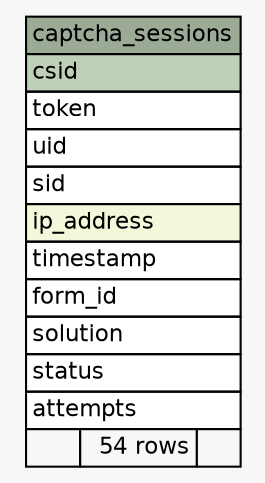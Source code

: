 // dot 2.30.1 on Mac OS X 10.8.3
// SchemaSpy rev 590
digraph "captcha_sessions" {
  graph [
    rankdir="RL"
    bgcolor="#f7f7f7"
    nodesep="0.18"
    ranksep="0.46"
    fontname="Helvetica"
    fontsize="11"
  ];
  node [
    fontname="Helvetica"
    fontsize="11"
    shape="plaintext"
  ];
  edge [
    arrowsize="0.8"
  ];
  "captcha_sessions" [
    label=<
    <TABLE BORDER="0" CELLBORDER="1" CELLSPACING="0" BGCOLOR="#ffffff">
      <TR><TD COLSPAN="3" BGCOLOR="#9bab96" ALIGN="CENTER">captcha_sessions</TD></TR>
      <TR><TD PORT="csid" COLSPAN="3" BGCOLOR="#bed1b8" ALIGN="LEFT">csid</TD></TR>
      <TR><TD PORT="token" COLSPAN="3" ALIGN="LEFT">token</TD></TR>
      <TR><TD PORT="uid" COLSPAN="3" ALIGN="LEFT">uid</TD></TR>
      <TR><TD PORT="sid" COLSPAN="3" ALIGN="LEFT">sid</TD></TR>
      <TR><TD PORT="ip_address" COLSPAN="3" BGCOLOR="#f4f7da" ALIGN="LEFT">ip_address</TD></TR>
      <TR><TD PORT="timestamp" COLSPAN="3" ALIGN="LEFT">timestamp</TD></TR>
      <TR><TD PORT="form_id" COLSPAN="3" ALIGN="LEFT">form_id</TD></TR>
      <TR><TD PORT="solution" COLSPAN="3" ALIGN="LEFT">solution</TD></TR>
      <TR><TD PORT="status" COLSPAN="3" ALIGN="LEFT">status</TD></TR>
      <TR><TD PORT="attempts" COLSPAN="3" ALIGN="LEFT">attempts</TD></TR>
      <TR><TD ALIGN="LEFT" BGCOLOR="#f7f7f7">  </TD><TD ALIGN="RIGHT" BGCOLOR="#f7f7f7">54 rows</TD><TD ALIGN="RIGHT" BGCOLOR="#f7f7f7">  </TD></TR>
    </TABLE>>
    URL="tables/captcha_sessions.html"
    tooltip="captcha_sessions"
  ];
}
